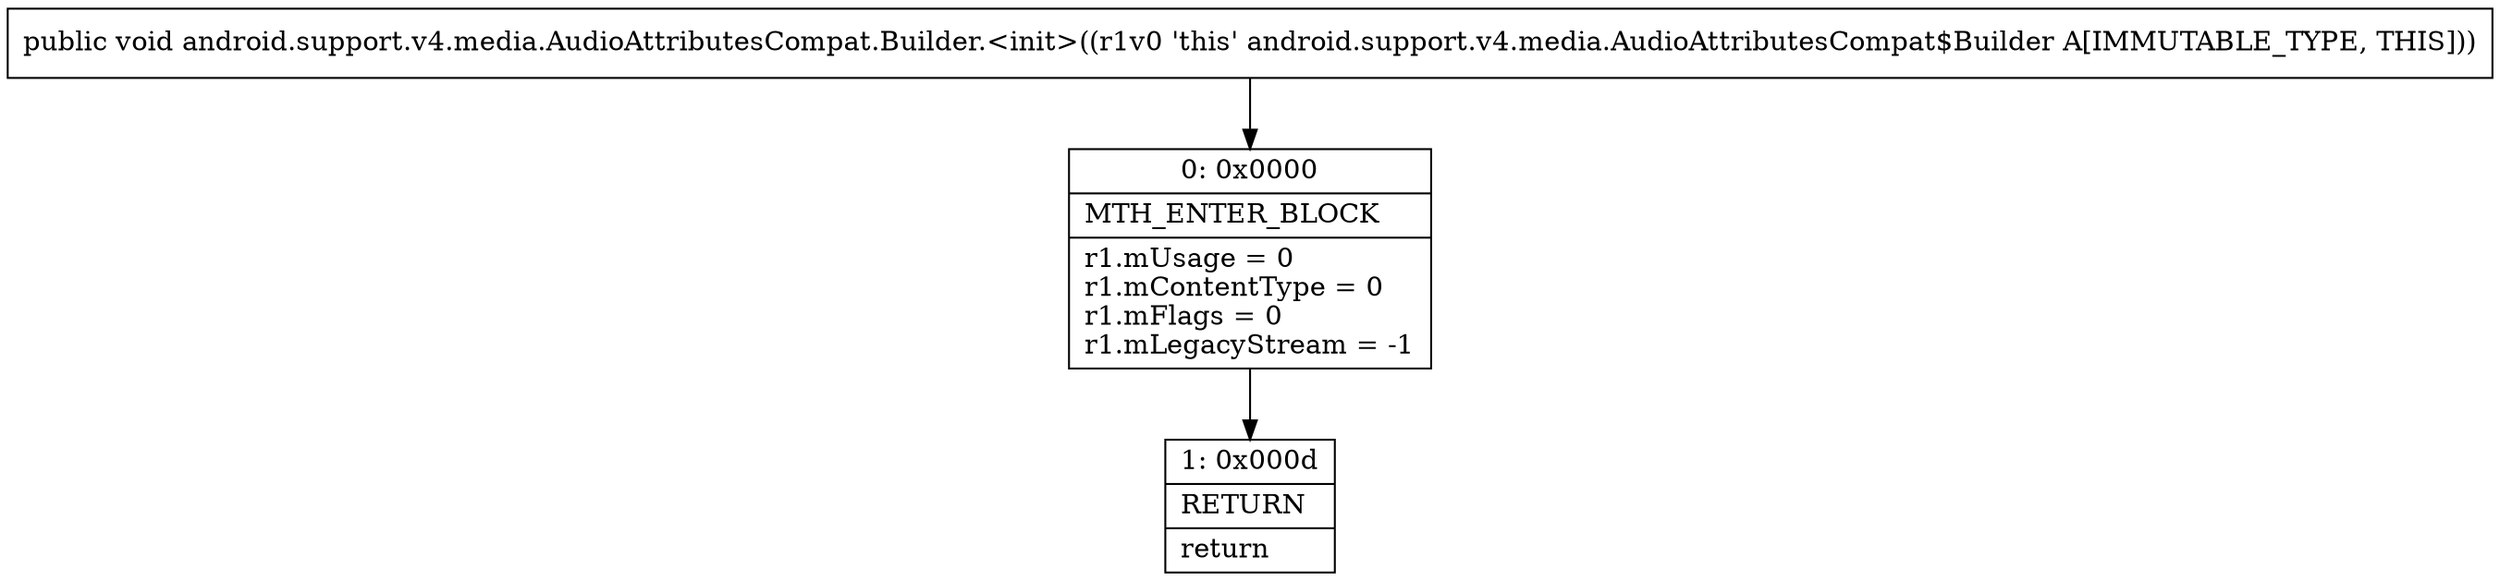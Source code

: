 digraph "CFG forandroid.support.v4.media.AudioAttributesCompat.Builder.\<init\>()V" {
Node_0 [shape=record,label="{0\:\ 0x0000|MTH_ENTER_BLOCK\l|r1.mUsage = 0\lr1.mContentType = 0\lr1.mFlags = 0\lr1.mLegacyStream = \-1\l}"];
Node_1 [shape=record,label="{1\:\ 0x000d|RETURN\l|return\l}"];
MethodNode[shape=record,label="{public void android.support.v4.media.AudioAttributesCompat.Builder.\<init\>((r1v0 'this' android.support.v4.media.AudioAttributesCompat$Builder A[IMMUTABLE_TYPE, THIS])) }"];
MethodNode -> Node_0;
Node_0 -> Node_1;
}

